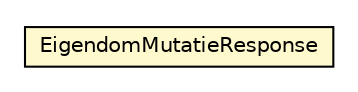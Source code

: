 #!/usr/local/bin/dot
#
# Class diagram 
# Generated by UMLGraph version R5_6-24-gf6e263 (http://www.umlgraph.org/)
#

digraph G {
	edge [fontname="Helvetica",fontsize=10,labelfontname="Helvetica",labelfontsize=10];
	node [fontname="Helvetica",fontsize=10,shape=plaintext];
	nodesep=0.25;
	ranksep=0.5;
	// nl.b3p.brmo.soap.eigendom.EigendomMutatieResponse
	c756 [label=<<table title="nl.b3p.brmo.soap.eigendom.EigendomMutatieResponse" border="0" cellborder="1" cellspacing="0" cellpadding="2" port="p" bgcolor="lemonChiffon" href="./EigendomMutatieResponse.html">
		<tr><td><table border="0" cellspacing="0" cellpadding="1">
<tr><td align="center" balign="center"> EigendomMutatieResponse </td></tr>
		</table></td></tr>
		</table>>, URL="./EigendomMutatieResponse.html", fontname="Helvetica", fontcolor="black", fontsize=10.0];
}


